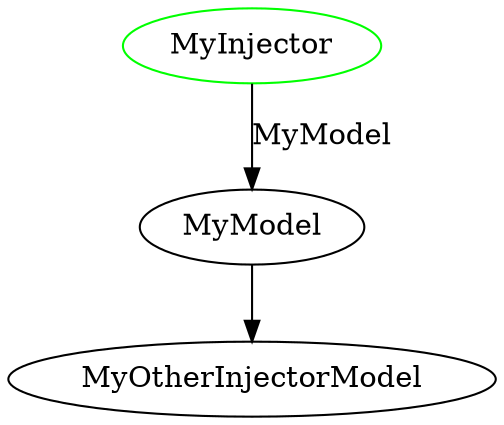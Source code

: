 digraph "MyInjector" {
  overlap = false
  splines = true
  injector [label="MyInjector",color=green];
  node2 [label="MyModel"];
  node1 [label="MyOtherInjectorModel"];
  injector -> node2 [label="MyModel"];
  node2 -> node1 [];
}

